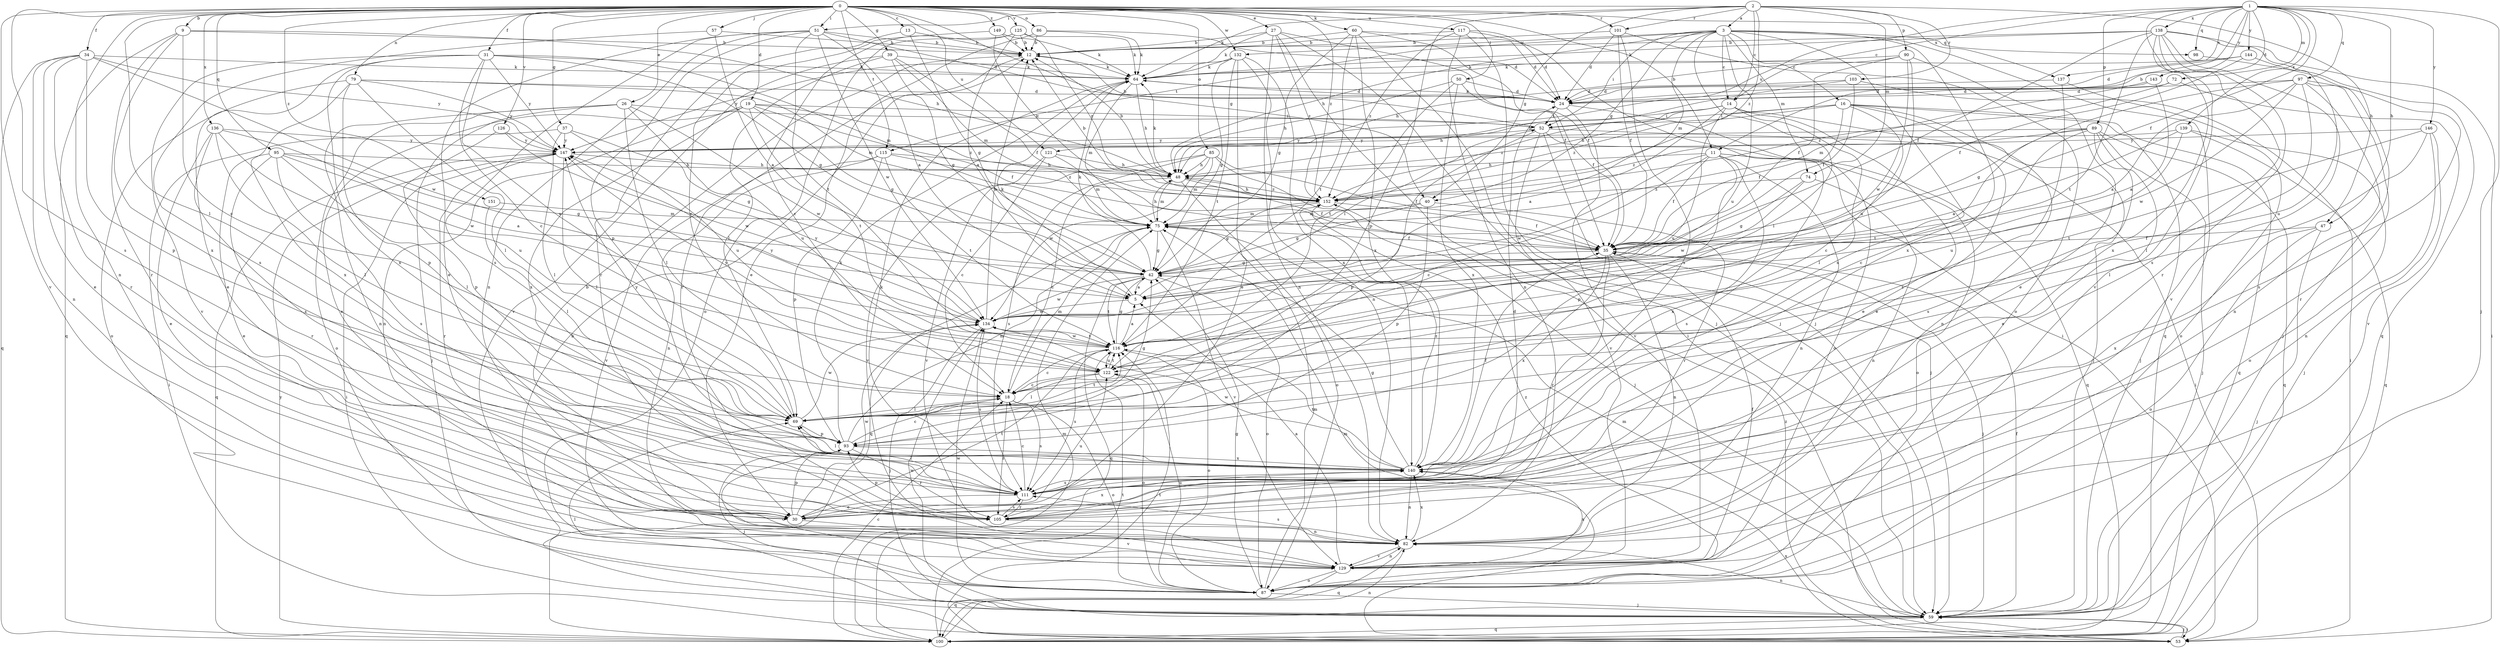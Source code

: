 strict digraph  {
0;
1;
2;
3;
5;
9;
11;
12;
13;
14;
16;
18;
19;
24;
26;
27;
30;
31;
34;
35;
37;
39;
40;
42;
47;
48;
50;
51;
52;
53;
57;
59;
60;
64;
69;
72;
74;
75;
79;
82;
85;
86;
87;
89;
90;
93;
95;
97;
98;
100;
101;
103;
105;
111;
115;
116;
117;
121;
122;
125;
126;
129;
132;
134;
136;
137;
138;
139;
140;
143;
144;
146;
147;
149;
151;
152;
0 -> 9  [label=b];
0 -> 11  [label=b];
0 -> 13  [label=c];
0 -> 19  [label=d];
0 -> 26  [label=e];
0 -> 27  [label=e];
0 -> 31  [label=f];
0 -> 34  [label=f];
0 -> 37  [label=g];
0 -> 39  [label=g];
0 -> 40  [label=g];
0 -> 50  [label=i];
0 -> 51  [label=i];
0 -> 57  [label=j];
0 -> 60  [label=k];
0 -> 69  [label=l];
0 -> 79  [label=n];
0 -> 82  [label=n];
0 -> 85  [label=o];
0 -> 86  [label=o];
0 -> 95  [label=q];
0 -> 101  [label=r];
0 -> 111  [label=s];
0 -> 115  [label=t];
0 -> 117  [label=u];
0 -> 121  [label=u];
0 -> 125  [label=v];
0 -> 126  [label=v];
0 -> 129  [label=v];
0 -> 132  [label=w];
0 -> 136  [label=x];
0 -> 137  [label=x];
0 -> 149  [label=z];
0 -> 151  [label=z];
0 -> 152  [label=z];
1 -> 11  [label=b];
1 -> 14  [label=c];
1 -> 24  [label=d];
1 -> 35  [label=f];
1 -> 47  [label=h];
1 -> 59  [label=j];
1 -> 72  [label=m];
1 -> 89  [label=p];
1 -> 97  [label=q];
1 -> 98  [label=q];
1 -> 121  [label=u];
1 -> 129  [label=v];
1 -> 137  [label=x];
1 -> 138  [label=x];
1 -> 139  [label=x];
1 -> 143  [label=y];
1 -> 144  [label=y];
1 -> 146  [label=y];
2 -> 3  [label=a];
2 -> 14  [label=c];
2 -> 40  [label=g];
2 -> 47  [label=h];
2 -> 51  [label=i];
2 -> 64  [label=k];
2 -> 74  [label=m];
2 -> 90  [label=p];
2 -> 93  [label=p];
2 -> 101  [label=r];
2 -> 103  [label=r];
2 -> 152  [label=z];
3 -> 14  [label=c];
3 -> 16  [label=c];
3 -> 40  [label=g];
3 -> 48  [label=h];
3 -> 52  [label=i];
3 -> 69  [label=l];
3 -> 74  [label=m];
3 -> 75  [label=m];
3 -> 98  [label=q];
3 -> 100  [label=q];
3 -> 111  [label=s];
3 -> 115  [label=t];
3 -> 122  [label=u];
3 -> 132  [label=w];
3 -> 140  [label=x];
5 -> 52  [label=i];
5 -> 64  [label=k];
5 -> 134  [label=w];
9 -> 12  [label=b];
9 -> 18  [label=c];
9 -> 48  [label=h];
9 -> 100  [label=q];
9 -> 105  [label=r];
9 -> 140  [label=x];
11 -> 18  [label=c];
11 -> 35  [label=f];
11 -> 48  [label=h];
11 -> 82  [label=n];
11 -> 87  [label=o];
11 -> 93  [label=p];
11 -> 111  [label=s];
11 -> 134  [label=w];
11 -> 140  [label=x];
12 -> 64  [label=k];
12 -> 105  [label=r];
13 -> 12  [label=b];
13 -> 42  [label=g];
13 -> 105  [label=r];
14 -> 5  [label=a];
14 -> 30  [label=e];
14 -> 48  [label=h];
14 -> 52  [label=i];
14 -> 59  [label=j];
14 -> 69  [label=l];
14 -> 122  [label=u];
14 -> 152  [label=z];
16 -> 18  [label=c];
16 -> 30  [label=e];
16 -> 35  [label=f];
16 -> 48  [label=h];
16 -> 52  [label=i];
16 -> 59  [label=j];
16 -> 82  [label=n];
16 -> 100  [label=q];
16 -> 152  [label=z];
18 -> 69  [label=l];
18 -> 75  [label=m];
18 -> 87  [label=o];
18 -> 105  [label=r];
18 -> 111  [label=s];
19 -> 30  [label=e];
19 -> 35  [label=f];
19 -> 42  [label=g];
19 -> 52  [label=i];
19 -> 82  [label=n];
19 -> 116  [label=t];
19 -> 140  [label=x];
19 -> 152  [label=z];
24 -> 52  [label=i];
24 -> 64  [label=k];
24 -> 87  [label=o];
24 -> 129  [label=v];
26 -> 52  [label=i];
26 -> 59  [label=j];
26 -> 69  [label=l];
26 -> 82  [label=n];
26 -> 87  [label=o];
26 -> 122  [label=u];
26 -> 134  [label=w];
27 -> 12  [label=b];
27 -> 35  [label=f];
27 -> 53  [label=i];
27 -> 59  [label=j];
27 -> 64  [label=k];
27 -> 82  [label=n];
27 -> 152  [label=z];
30 -> 12  [label=b];
30 -> 93  [label=p];
30 -> 116  [label=t];
30 -> 122  [label=u];
30 -> 129  [label=v];
30 -> 134  [label=w];
31 -> 18  [label=c];
31 -> 30  [label=e];
31 -> 42  [label=g];
31 -> 64  [label=k];
31 -> 75  [label=m];
31 -> 122  [label=u];
31 -> 129  [label=v];
31 -> 140  [label=x];
31 -> 147  [label=y];
34 -> 30  [label=e];
34 -> 64  [label=k];
34 -> 82  [label=n];
34 -> 93  [label=p];
34 -> 100  [label=q];
34 -> 105  [label=r];
34 -> 134  [label=w];
34 -> 147  [label=y];
35 -> 42  [label=g];
35 -> 59  [label=j];
35 -> 82  [label=n];
35 -> 105  [label=r];
35 -> 140  [label=x];
37 -> 42  [label=g];
37 -> 53  [label=i];
37 -> 69  [label=l];
37 -> 122  [label=u];
37 -> 147  [label=y];
39 -> 35  [label=f];
39 -> 42  [label=g];
39 -> 64  [label=k];
39 -> 69  [label=l];
39 -> 75  [label=m];
39 -> 129  [label=v];
40 -> 42  [label=g];
40 -> 75  [label=m];
40 -> 93  [label=p];
40 -> 105  [label=r];
42 -> 5  [label=a];
42 -> 64  [label=k];
42 -> 87  [label=o];
42 -> 100  [label=q];
42 -> 116  [label=t];
42 -> 134  [label=w];
47 -> 35  [label=f];
47 -> 59  [label=j];
47 -> 87  [label=o];
47 -> 140  [label=x];
48 -> 12  [label=b];
48 -> 18  [label=c];
48 -> 35  [label=f];
48 -> 64  [label=k];
48 -> 75  [label=m];
48 -> 87  [label=o];
48 -> 152  [label=z];
50 -> 24  [label=d];
50 -> 35  [label=f];
50 -> 48  [label=h];
50 -> 116  [label=t];
50 -> 140  [label=x];
51 -> 5  [label=a];
51 -> 12  [label=b];
51 -> 24  [label=d];
51 -> 30  [label=e];
51 -> 82  [label=n];
51 -> 93  [label=p];
51 -> 111  [label=s];
51 -> 116  [label=t];
51 -> 134  [label=w];
52 -> 12  [label=b];
52 -> 53  [label=i];
52 -> 59  [label=j];
52 -> 93  [label=p];
52 -> 100  [label=q];
52 -> 129  [label=v];
52 -> 147  [label=y];
53 -> 59  [label=j];
53 -> 75  [label=m];
53 -> 116  [label=t];
53 -> 140  [label=x];
53 -> 152  [label=z];
57 -> 5  [label=a];
57 -> 12  [label=b];
57 -> 111  [label=s];
59 -> 12  [label=b];
59 -> 35  [label=f];
59 -> 53  [label=i];
59 -> 69  [label=l];
59 -> 75  [label=m];
59 -> 82  [label=n];
59 -> 100  [label=q];
59 -> 134  [label=w];
60 -> 12  [label=b];
60 -> 24  [label=d];
60 -> 35  [label=f];
60 -> 42  [label=g];
60 -> 59  [label=j];
60 -> 116  [label=t];
60 -> 140  [label=x];
64 -> 24  [label=d];
64 -> 48  [label=h];
64 -> 75  [label=m];
69 -> 42  [label=g];
69 -> 93  [label=p];
69 -> 116  [label=t];
69 -> 134  [label=w];
69 -> 147  [label=y];
72 -> 24  [label=d];
72 -> 129  [label=v];
72 -> 152  [label=z];
74 -> 42  [label=g];
74 -> 82  [label=n];
74 -> 134  [label=w];
74 -> 152  [label=z];
75 -> 35  [label=f];
75 -> 42  [label=g];
75 -> 48  [label=h];
75 -> 100  [label=q];
75 -> 129  [label=v];
79 -> 24  [label=d];
79 -> 69  [label=l];
79 -> 75  [label=m];
79 -> 87  [label=o];
79 -> 93  [label=p];
79 -> 140  [label=x];
79 -> 147  [label=y];
82 -> 100  [label=q];
82 -> 111  [label=s];
82 -> 129  [label=v];
82 -> 140  [label=x];
85 -> 35  [label=f];
85 -> 48  [label=h];
85 -> 59  [label=j];
85 -> 75  [label=m];
85 -> 111  [label=s];
85 -> 129  [label=v];
85 -> 134  [label=w];
86 -> 12  [label=b];
86 -> 24  [label=d];
86 -> 30  [label=e];
86 -> 64  [label=k];
87 -> 42  [label=g];
87 -> 59  [label=j];
87 -> 75  [label=m];
87 -> 122  [label=u];
87 -> 134  [label=w];
87 -> 152  [label=z];
89 -> 18  [label=c];
89 -> 30  [label=e];
89 -> 59  [label=j];
89 -> 100  [label=q];
89 -> 111  [label=s];
89 -> 116  [label=t];
89 -> 147  [label=y];
89 -> 152  [label=z];
90 -> 30  [label=e];
90 -> 35  [label=f];
90 -> 48  [label=h];
90 -> 64  [label=k];
90 -> 122  [label=u];
90 -> 134  [label=w];
93 -> 18  [label=c];
93 -> 59  [label=j];
93 -> 64  [label=k];
93 -> 75  [label=m];
93 -> 87  [label=o];
93 -> 105  [label=r];
93 -> 140  [label=x];
95 -> 5  [label=a];
95 -> 30  [label=e];
95 -> 42  [label=g];
95 -> 48  [label=h];
95 -> 69  [label=l];
95 -> 105  [label=r];
95 -> 111  [label=s];
97 -> 5  [label=a];
97 -> 24  [label=d];
97 -> 42  [label=g];
97 -> 69  [label=l];
97 -> 82  [label=n];
97 -> 105  [label=r];
97 -> 111  [label=s];
97 -> 134  [label=w];
98 -> 59  [label=j];
100 -> 18  [label=c];
100 -> 75  [label=m];
100 -> 82  [label=n];
100 -> 116  [label=t];
100 -> 147  [label=y];
101 -> 12  [label=b];
101 -> 24  [label=d];
101 -> 35  [label=f];
101 -> 87  [label=o];
101 -> 111  [label=s];
103 -> 24  [label=d];
103 -> 35  [label=f];
103 -> 48  [label=h];
103 -> 53  [label=i];
105 -> 24  [label=d];
105 -> 82  [label=n];
105 -> 93  [label=p];
105 -> 111  [label=s];
105 -> 140  [label=x];
111 -> 18  [label=c];
111 -> 30  [label=e];
111 -> 64  [label=k];
111 -> 69  [label=l];
111 -> 105  [label=r];
115 -> 48  [label=h];
115 -> 82  [label=n];
115 -> 93  [label=p];
115 -> 116  [label=t];
115 -> 129  [label=v];
115 -> 152  [label=z];
116 -> 5  [label=a];
116 -> 18  [label=c];
116 -> 42  [label=g];
116 -> 87  [label=o];
116 -> 111  [label=s];
116 -> 122  [label=u];
116 -> 134  [label=w];
116 -> 147  [label=y];
117 -> 12  [label=b];
117 -> 24  [label=d];
117 -> 53  [label=i];
117 -> 59  [label=j];
117 -> 82  [label=n];
117 -> 152  [label=z];
121 -> 18  [label=c];
121 -> 48  [label=h];
121 -> 75  [label=m];
121 -> 129  [label=v];
122 -> 18  [label=c];
122 -> 69  [label=l];
122 -> 87  [label=o];
122 -> 116  [label=t];
122 -> 147  [label=y];
125 -> 5  [label=a];
125 -> 12  [label=b];
125 -> 18  [label=c];
125 -> 64  [label=k];
125 -> 87  [label=o];
125 -> 152  [label=z];
126 -> 93  [label=p];
126 -> 134  [label=w];
126 -> 147  [label=y];
129 -> 5  [label=a];
129 -> 35  [label=f];
129 -> 82  [label=n];
129 -> 87  [label=o];
129 -> 100  [label=q];
129 -> 140  [label=x];
132 -> 30  [label=e];
132 -> 42  [label=g];
132 -> 64  [label=k];
132 -> 82  [label=n];
132 -> 116  [label=t];
132 -> 140  [label=x];
132 -> 147  [label=y];
134 -> 12  [label=b];
134 -> 59  [label=j];
134 -> 111  [label=s];
134 -> 116  [label=t];
134 -> 147  [label=y];
136 -> 30  [label=e];
136 -> 69  [label=l];
136 -> 111  [label=s];
136 -> 122  [label=u];
136 -> 134  [label=w];
136 -> 147  [label=y];
137 -> 24  [label=d];
137 -> 87  [label=o];
137 -> 111  [label=s];
138 -> 12  [label=b];
138 -> 35  [label=f];
138 -> 53  [label=i];
138 -> 64  [label=k];
138 -> 100  [label=q];
138 -> 105  [label=r];
138 -> 111  [label=s];
138 -> 116  [label=t];
138 -> 129  [label=v];
138 -> 140  [label=x];
139 -> 5  [label=a];
139 -> 87  [label=o];
139 -> 100  [label=q];
139 -> 122  [label=u];
139 -> 147  [label=y];
140 -> 35  [label=f];
140 -> 42  [label=g];
140 -> 69  [label=l];
140 -> 82  [label=n];
140 -> 111  [label=s];
140 -> 116  [label=t];
140 -> 134  [label=w];
140 -> 152  [label=z];
143 -> 5  [label=a];
143 -> 24  [label=d];
143 -> 75  [label=m];
144 -> 24  [label=d];
144 -> 35  [label=f];
144 -> 64  [label=k];
144 -> 122  [label=u];
146 -> 59  [label=j];
146 -> 69  [label=l];
146 -> 82  [label=n];
146 -> 116  [label=t];
146 -> 147  [label=y];
147 -> 48  [label=h];
147 -> 53  [label=i];
147 -> 69  [label=l];
147 -> 100  [label=q];
147 -> 105  [label=r];
149 -> 12  [label=b];
149 -> 18  [label=c];
149 -> 64  [label=k];
149 -> 152  [label=z];
151 -> 69  [label=l];
151 -> 75  [label=m];
152 -> 12  [label=b];
152 -> 35  [label=f];
152 -> 42  [label=g];
152 -> 48  [label=h];
152 -> 75  [label=m];
}
